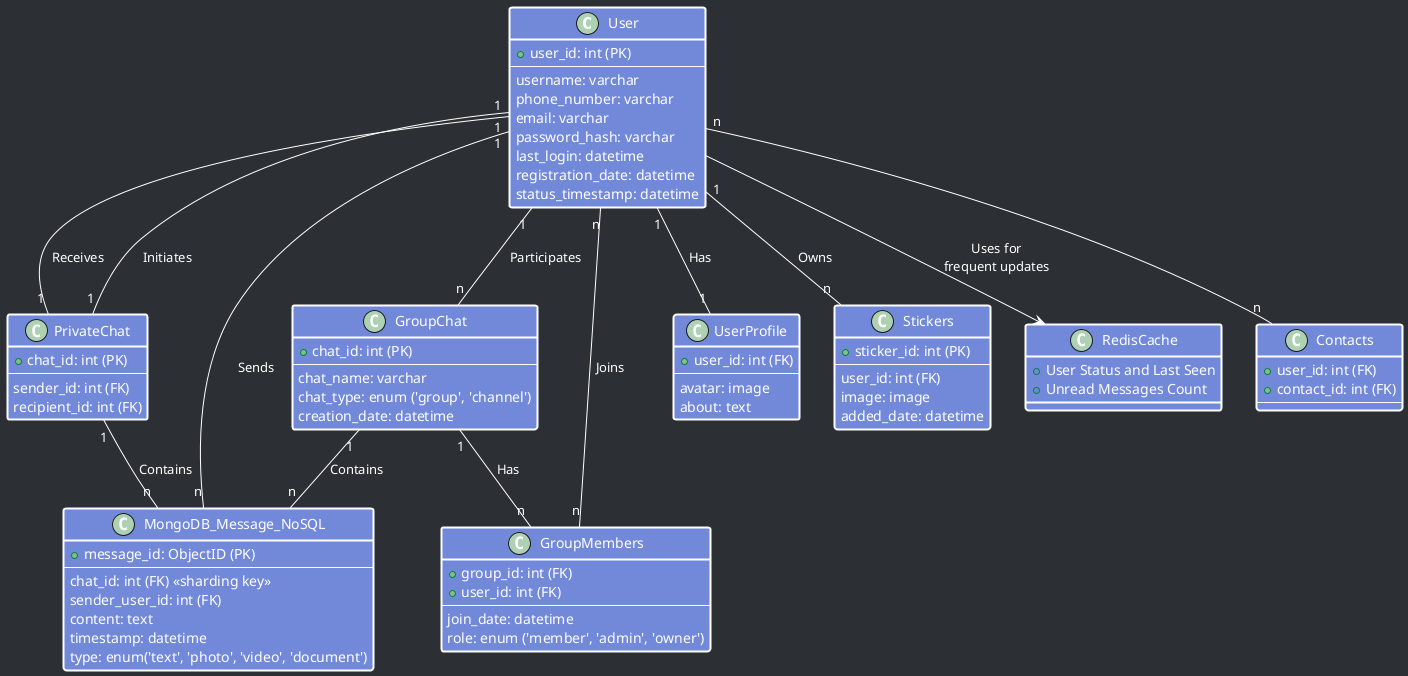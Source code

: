 @startuml
skinparam backgroundColor #2C2F33
skinparam DefaultFontColor #FFFFFF
skinparam Shadowing false
skinparam Class {
    BackgroundColor #7289DA
    BorderColor #FFFFFF
    FontColor #FFFFFF
    ArrowColor #FFFFFF
    BorderThickness 2
}

class "User" {
    + user_id: int (PK)
    ---
    username: varchar
    phone_number: varchar
    email: varchar
    password_hash: varchar
    last_login: datetime
    registration_date: datetime
    status_timestamp: datetime
}

class "PrivateChat" {
    + chat_id: int (PK)
    ---
    sender_id: int (FK)
    recipient_id: int (FK)
}

class "GroupChat" {
    + chat_id: int (PK)
    ---
    chat_name: varchar
    chat_type: enum ('group', 'channel')
    creation_date: datetime
}

class "MongoDB_Message_NoSQL" {
    + message_id: ObjectID (PK)
    ---
    chat_id: int (FK) <<sharding key>>
    sender_user_id: int (FK)
    content: text
    timestamp: datetime
    type: enum('text', 'photo', 'video', 'document')
}

class "GroupMembers" {
    + group_id: int (FK)
    + user_id: int (FK)
    ---
    join_date: datetime
    role: enum ('member', 'admin', 'owner')
}

class "UserProfile" {
    + user_id: int (FK)
    ---
    avatar: image
    about: text
}

class "Stickers" {
    + sticker_id: int (PK)
    ---
    user_id: int (FK)
    image: image
    added_date: datetime
}

class "RedisCache" {
    + User Status and Last Seen
    + Unread Messages Count
}

class "Contacts" {
    + user_id: int (FK)
    + contact_id: int (FK)
    ---
}

User "1" -- "1" PrivateChat : Initiates
User "1" -- "1" PrivateChat : Receives
User "1" -- "n" GroupChat : Participates
User "1" -- "n" MongoDB_Message_NoSQL : Sends
PrivateChat "1" -- "n" MongoDB_Message_NoSQL : Contains
GroupChat "1" -- "n" MongoDB_Message_NoSQL : Contains
GroupChat "1" -- "n" GroupMembers : Has
User "1" -- "1" UserProfile : Has
User "n" -- "n" GroupMembers : Joins
User "1" -- "n" Stickers : Owns
User --> RedisCache : Uses for\nfrequent updates
User "n" -- "n" Contacts

@enduml
